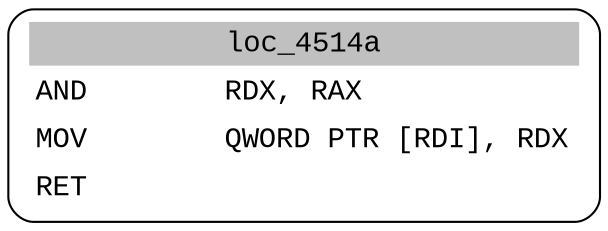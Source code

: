 digraph asm_graph {
1941 [
shape="Mrecord" fontname="Courier New"label =<<table border="0" cellborder="0" cellpadding="3"><tr><td align="center" colspan="2" bgcolor="grey">loc_4514a</td></tr><tr><td align="left">AND        RDX, RAX</td></tr><tr><td align="left">MOV        QWORD PTR [RDI], RDX</td></tr><tr><td align="left">RET        </td></tr></table>> ];
}